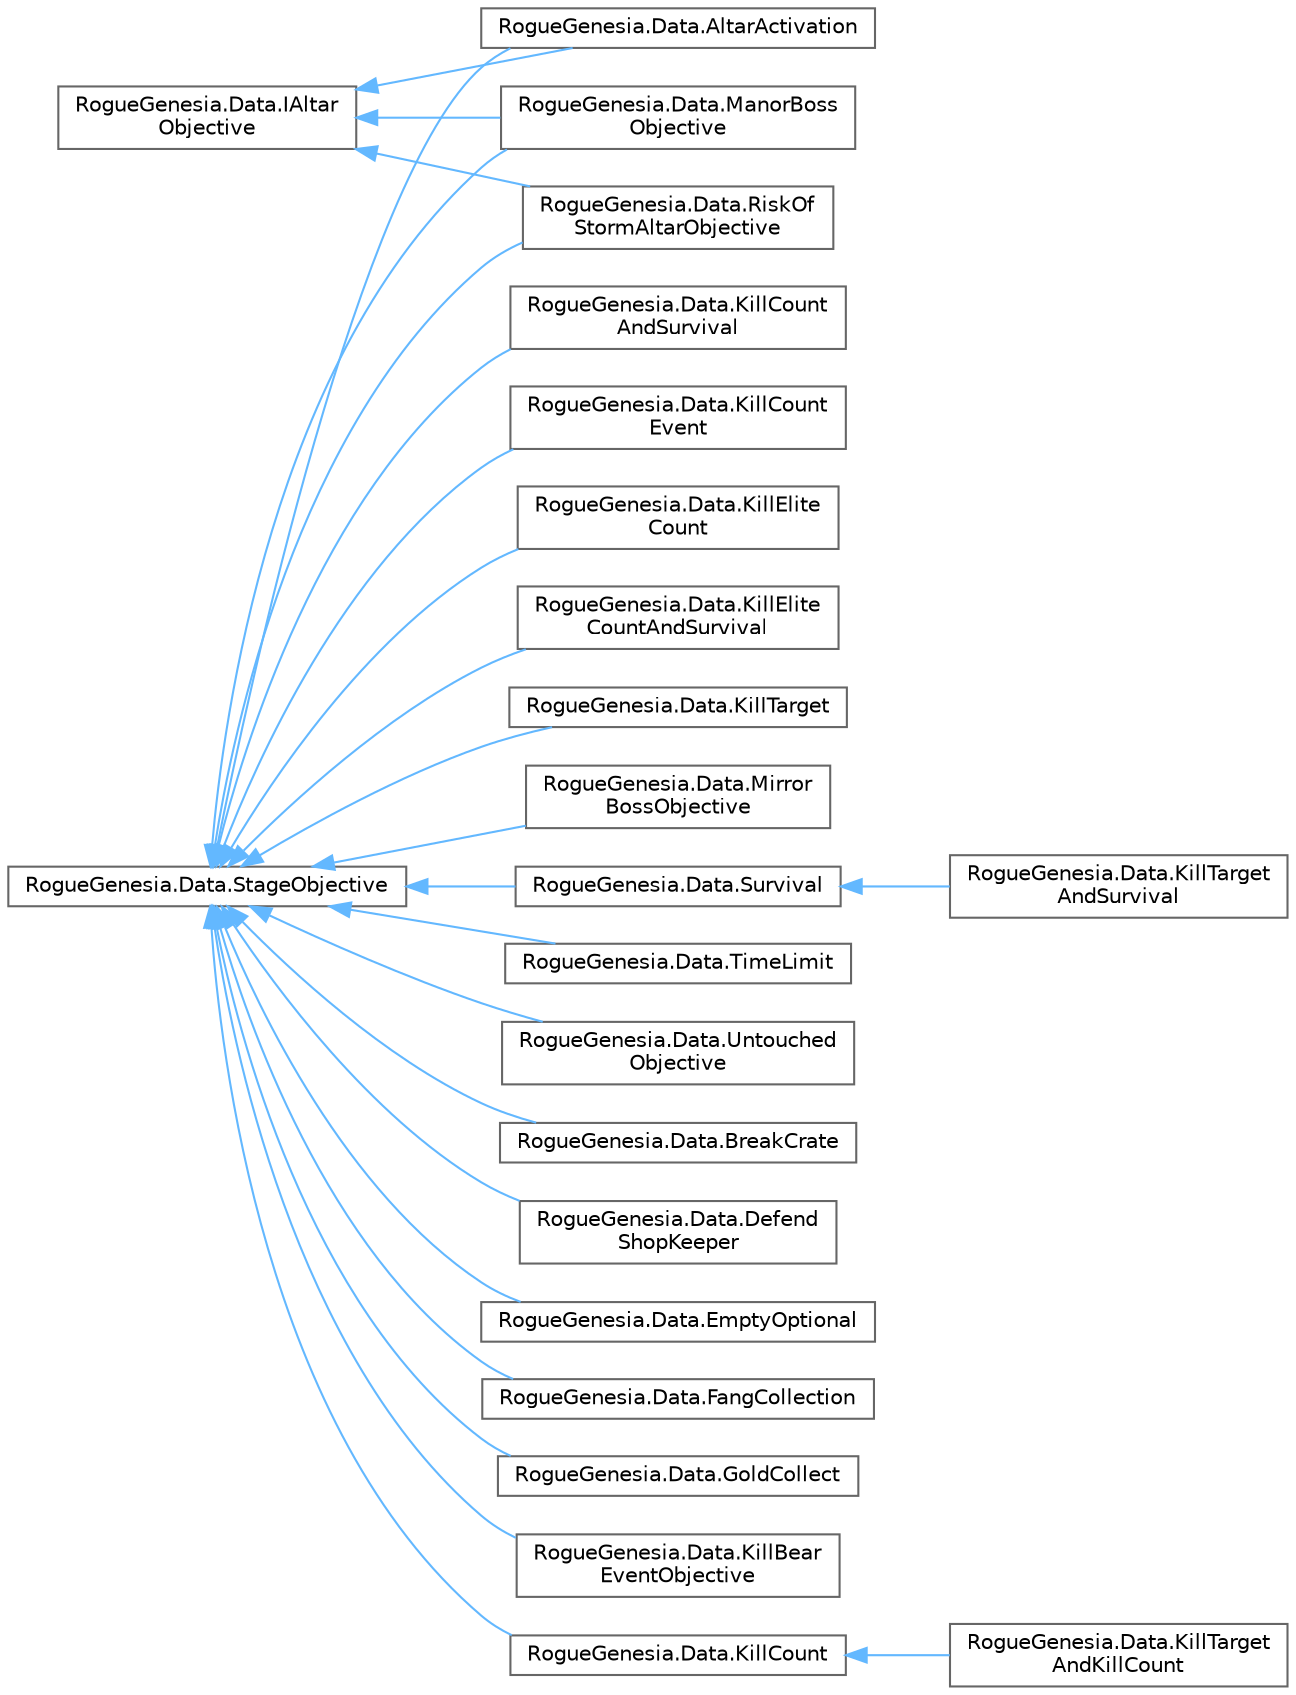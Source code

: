 digraph "Graphical Class Hierarchy"
{
 // LATEX_PDF_SIZE
  bgcolor="transparent";
  edge [fontname=Helvetica,fontsize=10,labelfontname=Helvetica,labelfontsize=10];
  node [fontname=Helvetica,fontsize=10,shape=box,height=0.2,width=0.4];
  rankdir="LR";
  Node0 [label="RogueGenesia.Data.IAltar\lObjective",height=0.2,width=0.4,color="grey40", fillcolor="white", style="filled",URL="$interface_rogue_genesia_1_1_data_1_1_i_altar_objective.html",tooltip=" "];
  Node0 -> Node1 [dir="back",color="steelblue1",style="solid"];
  Node1 [label="RogueGenesia.Data.AltarActivation",height=0.2,width=0.4,color="grey40", fillcolor="white", style="filled",URL="$class_rogue_genesia_1_1_data_1_1_altar_activation.html",tooltip=" "];
  Node0 -> Node16 [dir="back",color="steelblue1",style="solid"];
  Node16 [label="RogueGenesia.Data.ManorBoss\lObjective",height=0.2,width=0.4,color="grey40", fillcolor="white", style="filled",URL="$class_rogue_genesia_1_1_data_1_1_manor_boss_objective.html",tooltip=" "];
  Node0 -> Node18 [dir="back",color="steelblue1",style="solid"];
  Node18 [label="RogueGenesia.Data.RiskOf\lStormAltarObjective",height=0.2,width=0.4,color="grey40", fillcolor="white", style="filled",URL="$class_rogue_genesia_1_1_data_1_1_risk_of_storm_altar_objective.html",tooltip=" "];
  Node2 [label="RogueGenesia.Data.StageObjective",height=0.2,width=0.4,color="grey40", fillcolor="white", style="filled",URL="$class_rogue_genesia_1_1_data_1_1_stage_objective.html",tooltip=" "];
  Node2 -> Node1 [dir="back",color="steelblue1",style="solid"];
  Node2 -> Node3 [dir="back",color="steelblue1",style="solid"];
  Node3 [label="RogueGenesia.Data.BreakCrate",height=0.2,width=0.4,color="grey40", fillcolor="white", style="filled",URL="$class_rogue_genesia_1_1_data_1_1_break_crate.html",tooltip=" "];
  Node2 -> Node4 [dir="back",color="steelblue1",style="solid"];
  Node4 [label="RogueGenesia.Data.Defend\lShopKeeper",height=0.2,width=0.4,color="grey40", fillcolor="white", style="filled",URL="$class_rogue_genesia_1_1_data_1_1_defend_shop_keeper.html",tooltip=" "];
  Node2 -> Node5 [dir="back",color="steelblue1",style="solid"];
  Node5 [label="RogueGenesia.Data.EmptyOptional",height=0.2,width=0.4,color="grey40", fillcolor="white", style="filled",URL="$class_rogue_genesia_1_1_data_1_1_empty_optional.html",tooltip=" "];
  Node2 -> Node6 [dir="back",color="steelblue1",style="solid"];
  Node6 [label="RogueGenesia.Data.FangCollection",height=0.2,width=0.4,color="grey40", fillcolor="white", style="filled",URL="$class_rogue_genesia_1_1_data_1_1_fang_collection.html",tooltip=" "];
  Node2 -> Node7 [dir="back",color="steelblue1",style="solid"];
  Node7 [label="RogueGenesia.Data.GoldCollect",height=0.2,width=0.4,color="grey40", fillcolor="white", style="filled",URL="$class_rogue_genesia_1_1_data_1_1_gold_collect.html",tooltip=" "];
  Node2 -> Node8 [dir="back",color="steelblue1",style="solid"];
  Node8 [label="RogueGenesia.Data.KillBear\lEventObjective",height=0.2,width=0.4,color="grey40", fillcolor="white", style="filled",URL="$class_rogue_genesia_1_1_data_1_1_kill_bear_event_objective.html",tooltip=" "];
  Node2 -> Node9 [dir="back",color="steelblue1",style="solid"];
  Node9 [label="RogueGenesia.Data.KillCount",height=0.2,width=0.4,color="grey40", fillcolor="white", style="filled",URL="$class_rogue_genesia_1_1_data_1_1_kill_count.html",tooltip=" "];
  Node9 -> Node10 [dir="back",color="steelblue1",style="solid"];
  Node10 [label="RogueGenesia.Data.KillTarget\lAndKillCount",height=0.2,width=0.4,color="grey40", fillcolor="white", style="filled",URL="$class_rogue_genesia_1_1_data_1_1_kill_target_and_kill_count.html",tooltip=" "];
  Node2 -> Node11 [dir="back",color="steelblue1",style="solid"];
  Node11 [label="RogueGenesia.Data.KillCount\lAndSurvival",height=0.2,width=0.4,color="grey40", fillcolor="white", style="filled",URL="$class_rogue_genesia_1_1_data_1_1_kill_count_and_survival.html",tooltip=" "];
  Node2 -> Node12 [dir="back",color="steelblue1",style="solid"];
  Node12 [label="RogueGenesia.Data.KillCount\lEvent",height=0.2,width=0.4,color="grey40", fillcolor="white", style="filled",URL="$class_rogue_genesia_1_1_data_1_1_kill_count_event.html",tooltip=" "];
  Node2 -> Node13 [dir="back",color="steelblue1",style="solid"];
  Node13 [label="RogueGenesia.Data.KillElite\lCount",height=0.2,width=0.4,color="grey40", fillcolor="white", style="filled",URL="$class_rogue_genesia_1_1_data_1_1_kill_elite_count.html",tooltip=" "];
  Node2 -> Node14 [dir="back",color="steelblue1",style="solid"];
  Node14 [label="RogueGenesia.Data.KillElite\lCountAndSurvival",height=0.2,width=0.4,color="grey40", fillcolor="white", style="filled",URL="$class_rogue_genesia_1_1_data_1_1_kill_elite_count_and_survival.html",tooltip=" "];
  Node2 -> Node15 [dir="back",color="steelblue1",style="solid"];
  Node15 [label="RogueGenesia.Data.KillTarget",height=0.2,width=0.4,color="grey40", fillcolor="white", style="filled",URL="$class_rogue_genesia_1_1_data_1_1_kill_target.html",tooltip=" "];
  Node2 -> Node16 [dir="back",color="steelblue1",style="solid"];
  Node2 -> Node17 [dir="back",color="steelblue1",style="solid"];
  Node17 [label="RogueGenesia.Data.Mirror\lBossObjective",height=0.2,width=0.4,color="grey40", fillcolor="white", style="filled",URL="$class_rogue_genesia_1_1_data_1_1_mirror_boss_objective.html",tooltip=" "];
  Node2 -> Node18 [dir="back",color="steelblue1",style="solid"];
  Node2 -> Node19 [dir="back",color="steelblue1",style="solid"];
  Node19 [label="RogueGenesia.Data.Survival",height=0.2,width=0.4,color="grey40", fillcolor="white", style="filled",URL="$class_rogue_genesia_1_1_data_1_1_survival.html",tooltip=" "];
  Node19 -> Node20 [dir="back",color="steelblue1",style="solid"];
  Node20 [label="RogueGenesia.Data.KillTarget\lAndSurvival",height=0.2,width=0.4,color="grey40", fillcolor="white", style="filled",URL="$class_rogue_genesia_1_1_data_1_1_kill_target_and_survival.html",tooltip=" "];
  Node2 -> Node21 [dir="back",color="steelblue1",style="solid"];
  Node21 [label="RogueGenesia.Data.TimeLimit",height=0.2,width=0.4,color="grey40", fillcolor="white", style="filled",URL="$class_rogue_genesia_1_1_data_1_1_time_limit.html",tooltip=" "];
  Node2 -> Node22 [dir="back",color="steelblue1",style="solid"];
  Node22 [label="RogueGenesia.Data.Untouched\lObjective",height=0.2,width=0.4,color="grey40", fillcolor="white", style="filled",URL="$class_rogue_genesia_1_1_data_1_1_untouched_objective.html",tooltip=" "];
}
